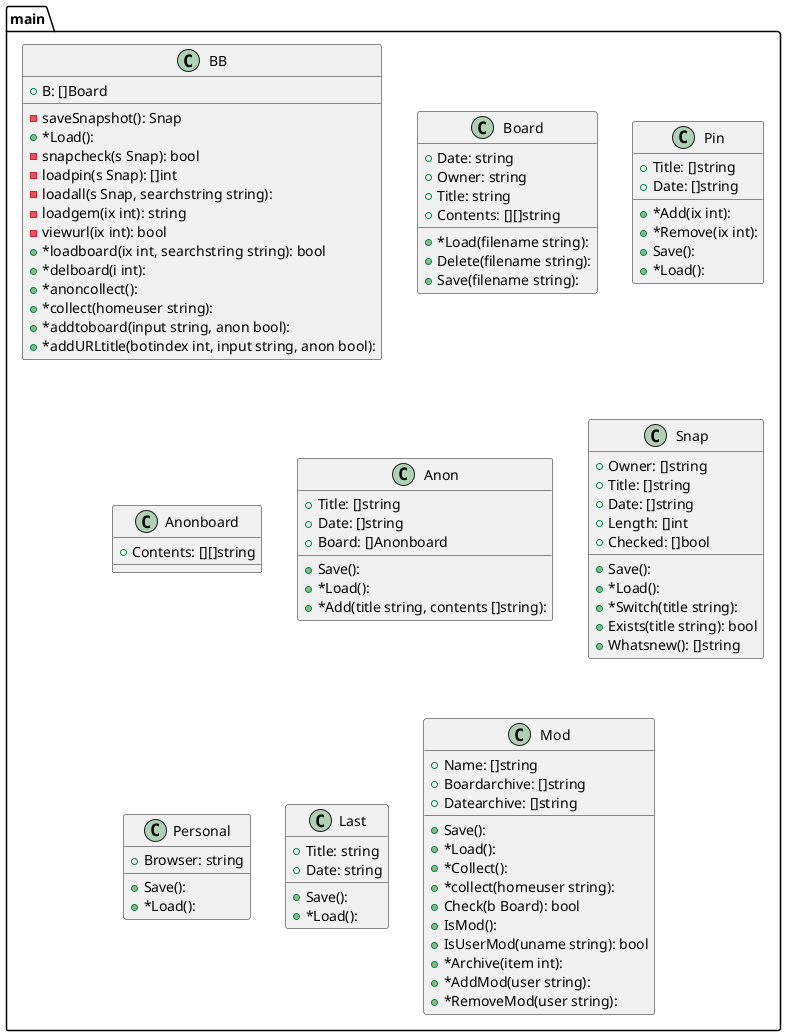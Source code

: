 @startuml
package ...main{
class BB {
+B: []Board
-saveSnapshot(): Snap
+*Load(): 
-snapcheck(s Snap): bool
-loadpin(s Snap): []int
-loadall(s Snap, searchstring string): 
-loadgem(ix int): string
-viewurl(ix int): bool
+*loadboard(ix int, searchstring string): bool
+*delboard(i int): 
+*anoncollect(): 
+*collect(homeuser string): 
+*addtoboard(input string, anon bool): 
+*addURLtitle(botindex int, input string, anon bool): 
}
}
package ...main{
class Board {
+Date: string
+Owner: string
+Title: string
+Contents: [][]string
+*Load(filename string): 
+Delete(filename string): 
+Save(filename string): 
}
}
package ...main{
class Pin {
+Title: []string
+Date: []string
+*Add(ix int): 
+*Remove(ix int): 
+Save(): 
+*Load(): 
}
}
package ...main{
class Anonboard {
+Contents: [][]string

}
}
package ...main{
class Anon {
+Title: []string
+Date: []string
+Board: []Anonboard
+Save(): 
+*Load(): 
+*Add(title string, contents []string): 
}
}
package ...main{
class Snap {
+Owner: []string
+Title: []string
+Date: []string
+Length: []int
+Checked: []bool
+Save(): 
+*Load(): 
+*Switch(title string): 
+Exists(title string): bool
+Whatsnew(): []string
}
}
package ...main{
class Personal {
+Browser: string
+Save(): 
+*Load(): 
}
}
package ...main{
class Last {
+Title: string
+Date: string
+Save(): 
+*Load(): 
}
}
package ...main{
class Mod {
+Name: []string
+Boardarchive: []string
+Datearchive: []string
+Save(): 
+*Load(): 
+*Collect(): 
+*collect(homeuser string): 
+Check(b Board): bool
+IsMod(): 
+IsUserMod(uname string): bool
+*Archive(item int): 
+*AddMod(user string): 
+*RemoveMod(user string): 
}
}

@enduml